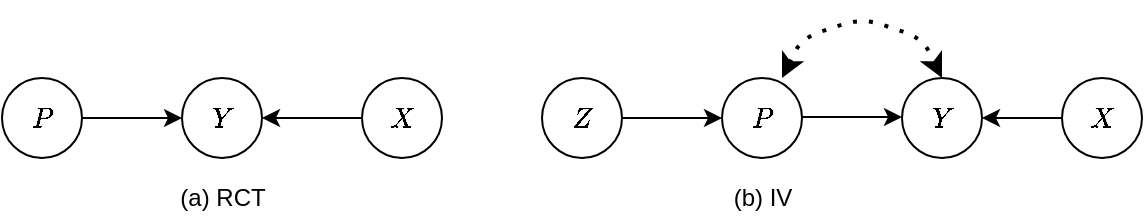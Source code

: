 <mxfile version="13.9.9" type="device"><diagram id="tbC0PfK2Z-rU39C3LlBS" name="Page-1"><mxGraphModel dx="852" dy="486" grid="1" gridSize="10" guides="1" tooltips="1" connect="1" arrows="1" fold="1" page="1" pageScale="1" pageWidth="1169" pageHeight="826" math="1" shadow="0"><root><mxCell id="0"/><mxCell id="1" parent="0"/><mxCell id="Gnu6eNLVsBu6rdNAzLbA-23" value="$$P$$" style="ellipse;whiteSpace=wrap;html=1;aspect=fixed;" parent="1" vertex="1"><mxGeometry x="30" y="210" width="40" height="40" as="geometry"/></mxCell><mxCell id="Gnu6eNLVsBu6rdNAzLbA-24" value="$$Y$$" style="ellipse;whiteSpace=wrap;html=1;aspect=fixed;" parent="1" vertex="1"><mxGeometry x="120" y="210" width="40" height="40" as="geometry"/></mxCell><mxCell id="Gnu6eNLVsBu6rdNAzLbA-25" value="" style="endArrow=classic;html=1;exitX=1;exitY=0.5;exitDx=0;exitDy=0;entryX=0;entryY=0.5;entryDx=0;entryDy=0;" parent="1" source="Gnu6eNLVsBu6rdNAzLbA-23" target="Gnu6eNLVsBu6rdNAzLbA-24" edge="1"><mxGeometry width="50" height="50" relative="1" as="geometry"><mxPoint x="370" y="330" as="sourcePoint"/><mxPoint x="420" y="280" as="targetPoint"/></mxGeometry></mxCell><mxCell id="Gnu6eNLVsBu6rdNAzLbA-26" value="$$X$$" style="ellipse;whiteSpace=wrap;html=1;aspect=fixed;" parent="1" vertex="1"><mxGeometry x="210" y="210" width="40" height="40" as="geometry"/></mxCell><mxCell id="Gnu6eNLVsBu6rdNAzLbA-27" value="" style="endArrow=classic;html=1;exitX=0;exitY=0.5;exitDx=0;exitDy=0;entryX=1;entryY=0.5;entryDx=0;entryDy=0;" parent="1" source="Gnu6eNLVsBu6rdNAzLbA-26" target="Gnu6eNLVsBu6rdNAzLbA-24" edge="1"><mxGeometry width="50" height="50" relative="1" as="geometry"><mxPoint x="370" y="330" as="sourcePoint"/><mxPoint x="420" y="280" as="targetPoint"/></mxGeometry></mxCell><mxCell id="Gnu6eNLVsBu6rdNAzLbA-29" value="(a) RCT" style="text;html=1;align=center;verticalAlign=middle;resizable=0;points=[];autosize=1;" parent="1" vertex="1"><mxGeometry x="110" y="260" width="60" height="20" as="geometry"/></mxCell><mxCell id="dxx3pm_kXrw-oP2bzJll-1" value="$$Z$$" style="ellipse;whiteSpace=wrap;html=1;aspect=fixed;" vertex="1" parent="1"><mxGeometry x="300" y="210" width="40" height="40" as="geometry"/></mxCell><mxCell id="dxx3pm_kXrw-oP2bzJll-2" value="$$P$$" style="ellipse;whiteSpace=wrap;html=1;aspect=fixed;" vertex="1" parent="1"><mxGeometry x="390" y="210" width="40" height="40" as="geometry"/></mxCell><mxCell id="dxx3pm_kXrw-oP2bzJll-3" value="" style="endArrow=classic;html=1;exitX=1;exitY=0.5;exitDx=0;exitDy=0;entryX=0;entryY=0.5;entryDx=0;entryDy=0;" edge="1" parent="1" source="dxx3pm_kXrw-oP2bzJll-1" target="dxx3pm_kXrw-oP2bzJll-2"><mxGeometry width="50" height="50" relative="1" as="geometry"><mxPoint x="640" y="330" as="sourcePoint"/><mxPoint x="690" y="280" as="targetPoint"/></mxGeometry></mxCell><mxCell id="dxx3pm_kXrw-oP2bzJll-4" value="$$Y$$" style="ellipse;whiteSpace=wrap;html=1;aspect=fixed;" vertex="1" parent="1"><mxGeometry x="480" y="210" width="40" height="40" as="geometry"/></mxCell><mxCell id="dxx3pm_kXrw-oP2bzJll-5" value="" style="endArrow=classic;html=1;exitX=1;exitY=0.5;exitDx=0;exitDy=0;entryX=0;entryY=0.5;entryDx=0;entryDy=0;" edge="1" parent="1"><mxGeometry width="50" height="50" relative="1" as="geometry"><mxPoint x="430" y="229.5" as="sourcePoint"/><mxPoint x="480" y="229.5" as="targetPoint"/></mxGeometry></mxCell><mxCell id="dxx3pm_kXrw-oP2bzJll-6" value="" style="endArrow=classic;dashed=1;html=1;dashPattern=1 3;strokeWidth=2;exitX=0.75;exitY=0;exitDx=0;exitDy=0;exitPerimeter=0;entryX=0.5;entryY=0;entryDx=0;entryDy=0;startArrow=classic;startFill=1;endFill=1;" edge="1" parent="1" source="dxx3pm_kXrw-oP2bzJll-2" target="dxx3pm_kXrw-oP2bzJll-4"><mxGeometry width="50" height="50" relative="1" as="geometry"><mxPoint x="400" y="270" as="sourcePoint"/><mxPoint x="450" y="220" as="targetPoint"/><Array as="points"><mxPoint x="430" y="190"/><mxPoint x="460" y="180"/><mxPoint x="490" y="190"/></Array></mxGeometry></mxCell><mxCell id="dxx3pm_kXrw-oP2bzJll-8" value="$$X$$" style="ellipse;whiteSpace=wrap;html=1;aspect=fixed;" vertex="1" parent="1"><mxGeometry x="560" y="210" width="40" height="40" as="geometry"/></mxCell><mxCell id="dxx3pm_kXrw-oP2bzJll-9" value="" style="endArrow=classic;html=1;entryX=1;entryY=0.5;entryDx=0;entryDy=0;exitX=0;exitY=0.5;exitDx=0;exitDy=0;" edge="1" parent="1" source="dxx3pm_kXrw-oP2bzJll-8" target="dxx3pm_kXrw-oP2bzJll-4"><mxGeometry width="50" height="50" relative="1" as="geometry"><mxPoint x="540" y="230" as="sourcePoint"/><mxPoint x="500" y="210" as="targetPoint"/></mxGeometry></mxCell><mxCell id="dxx3pm_kXrw-oP2bzJll-10" value="(b) IV" style="text;html=1;align=center;verticalAlign=middle;resizable=0;points=[];autosize=1;" vertex="1" parent="1"><mxGeometry x="390" y="260" width="40" height="20" as="geometry"/></mxCell></root></mxGraphModel></diagram></mxfile>